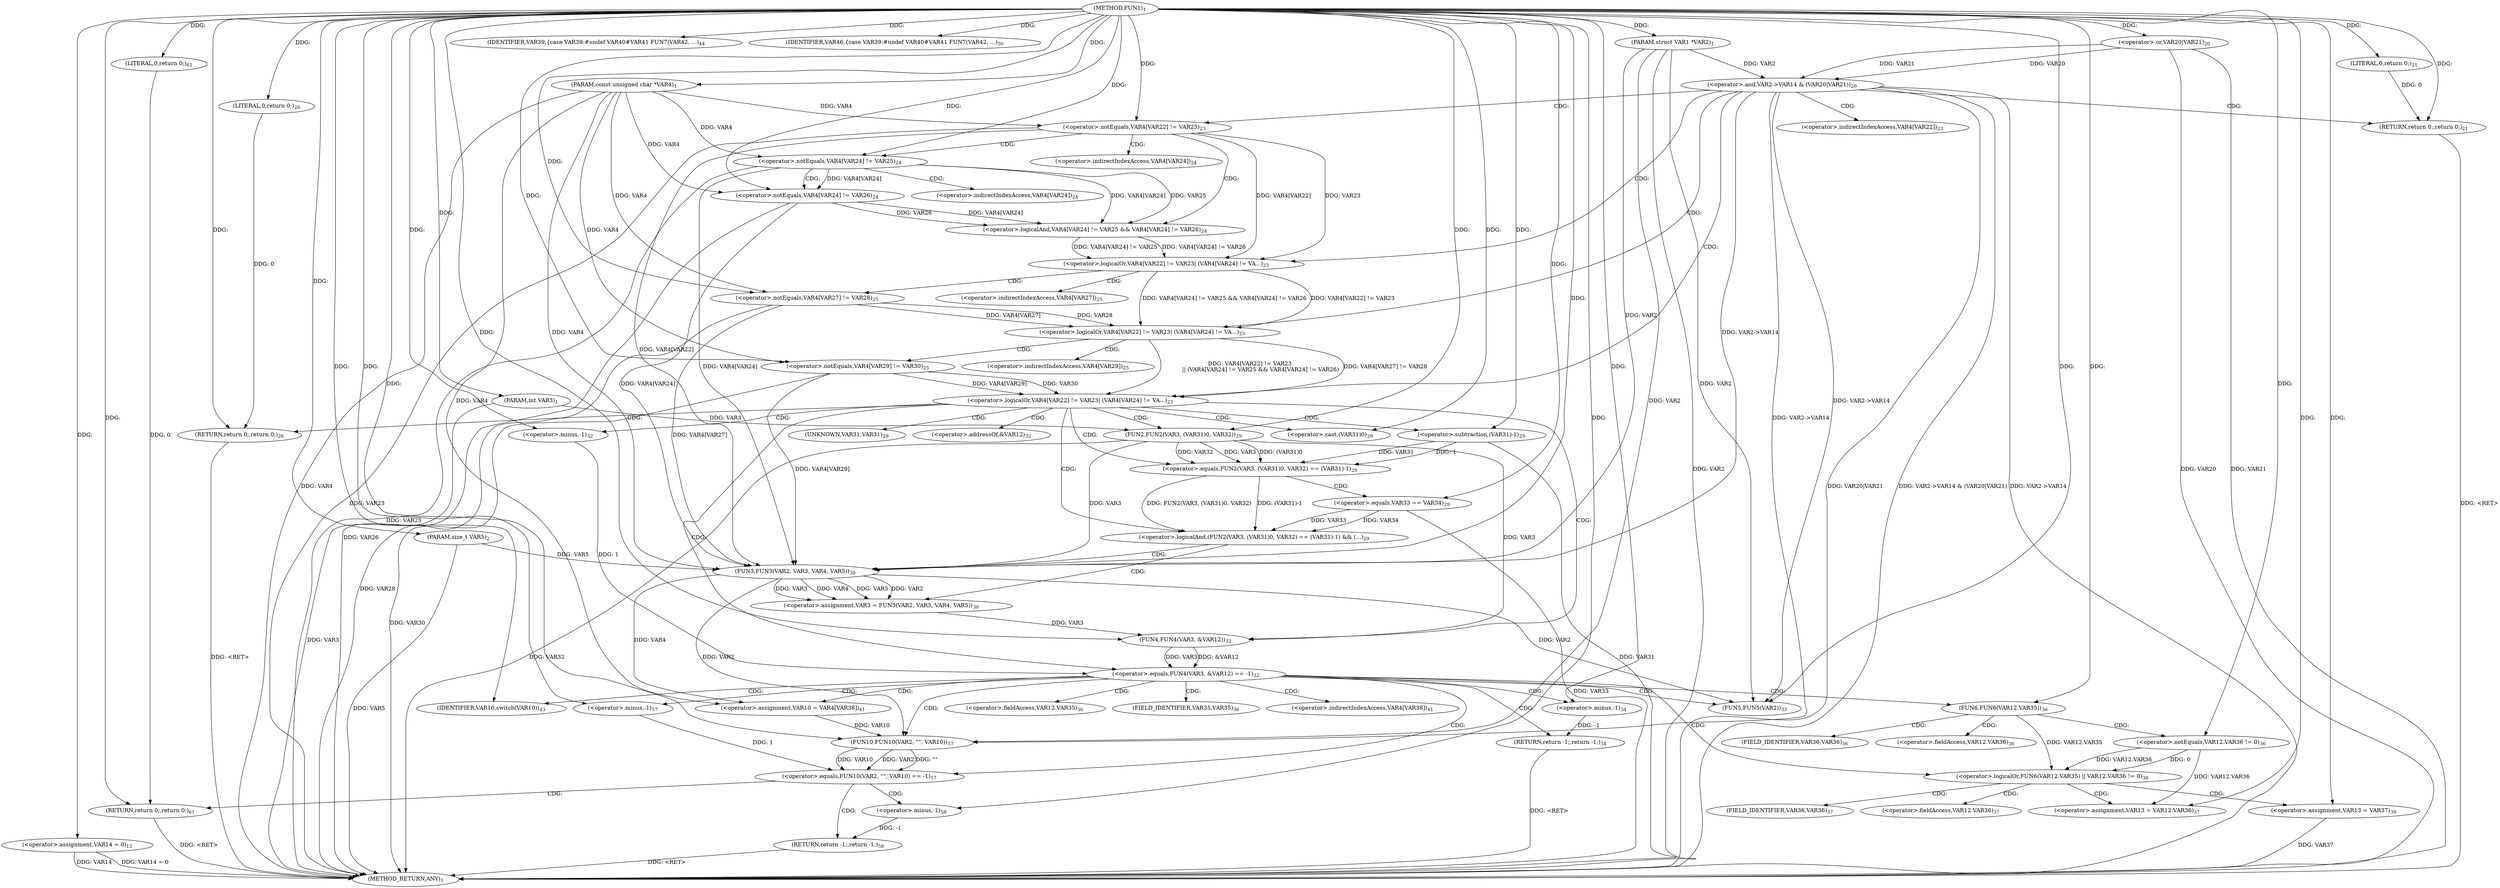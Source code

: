 digraph "FUN1" {  
"8" [label = <(METHOD,FUN1)<SUB>1</SUB>> ]
"159" [label = <(METHOD_RETURN,ANY)<SUB>1</SUB>> ]
"9" [label = <(PARAM,struct VAR1 *VAR2)<SUB>1</SUB>> ]
"10" [label = <(PARAM,int VAR3)<SUB>1</SUB>> ]
"11" [label = <(PARAM,const unsigned char *VAR4)<SUB>1</SUB>> ]
"12" [label = <(PARAM,size_t VAR5)<SUB>2</SUB>> ]
"20" [label = <(&lt;operator&gt;.assignment,VAR14 = 0)<SUB>12</SUB>> ]
"131" [label = <(&lt;operator&gt;.assignment,VAR10 = VAR4[VAR38])<SUB>41</SUB>> ]
"157" [label = <(RETURN,return 0;,return 0;)<SUB>61</SUB>> ]
"29" [label = <(&lt;operator&gt;.and,VAR2-&gt;VAR14 &amp; (VAR20|VAR21))<SUB>20</SUB>> ]
"40" [label = <(&lt;operator&gt;.logicalOr,VAR4[VAR22] != VAR23
| (VAR4[VAR24] != VA...)<SUB>23</SUB>> ]
"73" [label = <(&lt;operator&gt;.logicalAnd,(FUN2(VAR3, (VAR31)0, VAR32) == (VAR31)-1) &amp;&amp; (...)<SUB>29</SUB>> ]
"96" [label = <(&lt;operator&gt;.equals,FUN4(VAR3, &amp;VAR12) == -1)<SUB>32</SUB>> ]
"110" [label = <(&lt;operator&gt;.logicalOr,FUN6(VAR12.VAR35) || VAR12.VAR36 != 0)<SUB>36</SUB>> ]
"137" [label = <(IDENTIFIER,VAR10,switch(VAR10))<SUB>43</SUB>> ]
"158" [label = <(LITERAL,0,return 0;)<SUB>61</SUB>> ]
"37" [label = <(RETURN,return 0;,return 0;)<SUB>21</SUB>> ]
"70" [label = <(RETURN,return 0;,return 0;)<SUB>26</SUB>> ]
"88" [label = <(&lt;operator&gt;.assignment,VAR3 = FUN3(VAR2, VAR3, VAR4, VAR5))<SUB>30</SUB>> ]
"104" [label = <(FUN5,FUN5(VAR2))<SUB>33</SUB>> ]
"106" [label = <(RETURN,return -1;,return -1;)<SUB>34</SUB>> ]
"121" [label = <(&lt;operator&gt;.assignment,VAR13 = VAR12.VAR36)<SUB>37</SUB>> ]
"140" [label = <(IDENTIFIER,VAR39,{
	case VAR39:
#undef VAR40
#VAR41 FUN7(VAR42, ...)<SUB>44</SUB>> ]
"142" [label = <(IDENTIFIER,VAR46,{
	case VAR39:
#undef VAR40
#VAR41 FUN7(VAR42, ...)<SUB>50</SUB>> ]
"33" [label = <(&lt;operator&gt;.or,VAR20|VAR21)<SUB>20</SUB>> ]
"38" [label = <(LITERAL,0,return 0;)<SUB>21</SUB>> ]
"41" [label = <(&lt;operator&gt;.logicalOr,VAR4[VAR22] != VAR23
| (VAR4[VAR24] != VA...)<SUB>23</SUB>> ]
"64" [label = <(&lt;operator&gt;.notEquals,VAR4[VAR29] != VAR30)<SUB>25</SUB>> ]
"71" [label = <(LITERAL,0,return 0;)<SUB>26</SUB>> ]
"74" [label = <(&lt;operator&gt;.equals,FUN2(VAR3, (VAR31)0, VAR32) == (VAR31)-1)<SUB>29</SUB>> ]
"84" [label = <(&lt;operator&gt;.equals,VAR33 == VAR34)<SUB>29</SUB>> ]
"97" [label = <(FUN4,FUN4(VAR3, &amp;VAR12))<SUB>32</SUB>> ]
"101" [label = <(&lt;operator&gt;.minus,-1)<SUB>32</SUB>> ]
"107" [label = <(&lt;operator&gt;.minus,-1)<SUB>34</SUB>> ]
"111" [label = <(FUN6,FUN6(VAR12.VAR35))<SUB>36</SUB>> ]
"115" [label = <(&lt;operator&gt;.notEquals,VAR12.VAR36 != 0)<SUB>36</SUB>> ]
"128" [label = <(&lt;operator&gt;.assignment,VAR13 = VAR37)<SUB>39</SUB>> ]
"145" [label = <(&lt;operator&gt;.equals,FUN10(VAR2, &quot;&quot;, VAR10) == -1)<SUB>57</SUB>> ]
"42" [label = <(&lt;operator&gt;.logicalOr,VAR4[VAR22] != VAR23
| (VAR4[VAR24] != VA...)<SUB>23</SUB>> ]
"59" [label = <(&lt;operator&gt;.notEquals,VAR4[VAR27] != VAR28)<SUB>25</SUB>> ]
"75" [label = <(FUN2,FUN2(VAR3, (VAR31)0, VAR32))<SUB>29</SUB>> ]
"81" [label = <(&lt;operator&gt;.subtraction,(VAR31)-1)<SUB>29</SUB>> ]
"90" [label = <(FUN3,FUN3(VAR2, VAR3, VAR4, VAR5))<SUB>30</SUB>> ]
"153" [label = <(RETURN,return -1;,return -1;)<SUB>58</SUB>> ]
"43" [label = <(&lt;operator&gt;.notEquals,VAR4[VAR22] != VAR23)<SUB>23</SUB>> ]
"48" [label = <(&lt;operator&gt;.logicalAnd,VAR4[VAR24] != VAR25 &amp;&amp; VAR4[VAR24] != VAR26)<SUB>24</SUB>> ]
"77" [label = <(&lt;operator&gt;.cast,(VAR31)0)<SUB>29</SUB>> ]
"146" [label = <(FUN10,FUN10(VAR2, &quot;&quot;, VAR10))<SUB>57</SUB>> ]
"150" [label = <(&lt;operator&gt;.minus,-1)<SUB>57</SUB>> ]
"154" [label = <(&lt;operator&gt;.minus,-1)<SUB>58</SUB>> ]
"49" [label = <(&lt;operator&gt;.notEquals,VAR4[VAR24] != VAR25)<SUB>24</SUB>> ]
"54" [label = <(&lt;operator&gt;.notEquals,VAR4[VAR24] != VAR26)<SUB>24</SUB>> ]
"133" [label = <(&lt;operator&gt;.indirectIndexAccess,VAR4[VAR38])<SUB>41</SUB>> ]
"65" [label = <(&lt;operator&gt;.indirectIndexAccess,VAR4[VAR29])<SUB>25</SUB>> ]
"99" [label = <(&lt;operator&gt;.addressOf,&amp;VAR12)<SUB>32</SUB>> ]
"112" [label = <(&lt;operator&gt;.fieldAccess,VAR12.VAR35)<SUB>36</SUB>> ]
"116" [label = <(&lt;operator&gt;.fieldAccess,VAR12.VAR36)<SUB>36</SUB>> ]
"123" [label = <(&lt;operator&gt;.fieldAccess,VAR12.VAR36)<SUB>37</SUB>> ]
"60" [label = <(&lt;operator&gt;.indirectIndexAccess,VAR4[VAR27])<SUB>25</SUB>> ]
"114" [label = <(FIELD_IDENTIFIER,VAR35,VAR35)<SUB>36</SUB>> ]
"118" [label = <(FIELD_IDENTIFIER,VAR36,VAR36)<SUB>36</SUB>> ]
"125" [label = <(FIELD_IDENTIFIER,VAR36,VAR36)<SUB>37</SUB>> ]
"44" [label = <(&lt;operator&gt;.indirectIndexAccess,VAR4[VAR22])<SUB>23</SUB>> ]
"78" [label = <(UNKNOWN,VAR31,VAR31)<SUB>29</SUB>> ]
"50" [label = <(&lt;operator&gt;.indirectIndexAccess,VAR4[VAR24])<SUB>24</SUB>> ]
"55" [label = <(&lt;operator&gt;.indirectIndexAccess,VAR4[VAR24])<SUB>24</SUB>> ]
  "37" -> "159"  [ label = "DDG: &lt;RET&gt;"] 
  "70" -> "159"  [ label = "DDG: &lt;RET&gt;"] 
  "157" -> "159"  [ label = "DDG: &lt;RET&gt;"] 
  "153" -> "159"  [ label = "DDG: &lt;RET&gt;"] 
  "106" -> "159"  [ label = "DDG: &lt;RET&gt;"] 
  "9" -> "159"  [ label = "DDG: VAR2"] 
  "10" -> "159"  [ label = "DDG: VAR3"] 
  "11" -> "159"  [ label = "DDG: VAR4"] 
  "12" -> "159"  [ label = "DDG: VAR5"] 
  "20" -> "159"  [ label = "DDG: VAR14"] 
  "20" -> "159"  [ label = "DDG: VAR14 = 0"] 
  "29" -> "159"  [ label = "DDG: VAR2-&gt;VAR14"] 
  "33" -> "159"  [ label = "DDG: VAR20"] 
  "29" -> "159"  [ label = "DDG: VAR20|VAR21"] 
  "29" -> "159"  [ label = "DDG: VAR2-&gt;VAR14 &amp; (VAR20|VAR21)"] 
  "128" -> "159"  [ label = "DDG: VAR37"] 
  "33" -> "159"  [ label = "DDG: VAR21"] 
  "84" -> "159"  [ label = "DDG: VAR33"] 
  "81" -> "159"  [ label = "DDG: VAR31"] 
  "49" -> "159"  [ label = "DDG: VAR25"] 
  "59" -> "159"  [ label = "DDG: VAR28"] 
  "75" -> "159"  [ label = "DDG: VAR32"] 
  "54" -> "159"  [ label = "DDG: VAR26"] 
  "64" -> "159"  [ label = "DDG: VAR30"] 
  "43" -> "159"  [ label = "DDG: VAR23"] 
  "8" -> "9"  [ label = "DDG: "] 
  "8" -> "10"  [ label = "DDG: "] 
  "8" -> "11"  [ label = "DDG: "] 
  "8" -> "12"  [ label = "DDG: "] 
  "8" -> "20"  [ label = "DDG: "] 
  "11" -> "131"  [ label = "DDG: VAR4"] 
  "90" -> "131"  [ label = "DDG: VAR4"] 
  "158" -> "157"  [ label = "DDG: 0"] 
  "8" -> "157"  [ label = "DDG: "] 
  "8" -> "137"  [ label = "DDG: "] 
  "8" -> "158"  [ label = "DDG: "] 
  "9" -> "29"  [ label = "DDG: VAR2"] 
  "33" -> "29"  [ label = "DDG: VAR20"] 
  "33" -> "29"  [ label = "DDG: VAR21"] 
  "38" -> "37"  [ label = "DDG: 0"] 
  "8" -> "37"  [ label = "DDG: "] 
  "41" -> "40"  [ label = "DDG: VAR4[VAR22] != VAR23
	    || (VAR4[VAR24] != VAR25 &amp;&amp; VAR4[VAR24] != VAR26)"] 
  "41" -> "40"  [ label = "DDG: VAR4[VAR27] != VAR28"] 
  "64" -> "40"  [ label = "DDG: VAR4[VAR29]"] 
  "64" -> "40"  [ label = "DDG: VAR30"] 
  "71" -> "70"  [ label = "DDG: 0"] 
  "8" -> "70"  [ label = "DDG: "] 
  "74" -> "73"  [ label = "DDG: FUN2(VAR3, (VAR31)0, VAR32)"] 
  "74" -> "73"  [ label = "DDG: (VAR31)-1"] 
  "84" -> "73"  [ label = "DDG: VAR33"] 
  "84" -> "73"  [ label = "DDG: VAR34"] 
  "90" -> "88"  [ label = "DDG: VAR2"] 
  "90" -> "88"  [ label = "DDG: VAR3"] 
  "90" -> "88"  [ label = "DDG: VAR4"] 
  "90" -> "88"  [ label = "DDG: VAR5"] 
  "97" -> "96"  [ label = "DDG: VAR3"] 
  "97" -> "96"  [ label = "DDG: &amp;VAR12"] 
  "101" -> "96"  [ label = "DDG: 1"] 
  "107" -> "106"  [ label = "DDG: -1"] 
  "111" -> "110"  [ label = "DDG: VAR12.VAR35"] 
  "115" -> "110"  [ label = "DDG: VAR12.VAR36"] 
  "115" -> "110"  [ label = "DDG: 0"] 
  "115" -> "121"  [ label = "DDG: VAR12.VAR36"] 
  "8" -> "121"  [ label = "DDG: "] 
  "8" -> "140"  [ label = "DDG: "] 
  "8" -> "142"  [ label = "DDG: "] 
  "8" -> "33"  [ label = "DDG: "] 
  "8" -> "38"  [ label = "DDG: "] 
  "42" -> "41"  [ label = "DDG: VAR4[VAR22] != VAR23"] 
  "42" -> "41"  [ label = "DDG: VAR4[VAR24] != VAR25 &amp;&amp; VAR4[VAR24] != VAR26"] 
  "59" -> "41"  [ label = "DDG: VAR4[VAR27]"] 
  "59" -> "41"  [ label = "DDG: VAR28"] 
  "11" -> "64"  [ label = "DDG: VAR4"] 
  "8" -> "64"  [ label = "DDG: "] 
  "8" -> "71"  [ label = "DDG: "] 
  "75" -> "74"  [ label = "DDG: VAR3"] 
  "75" -> "74"  [ label = "DDG: (VAR31)0"] 
  "75" -> "74"  [ label = "DDG: VAR32"] 
  "81" -> "74"  [ label = "DDG: VAR31"] 
  "81" -> "74"  [ label = "DDG: 1"] 
  "8" -> "84"  [ label = "DDG: "] 
  "75" -> "97"  [ label = "DDG: VAR3"] 
  "88" -> "97"  [ label = "DDG: VAR3"] 
  "8" -> "97"  [ label = "DDG: "] 
  "8" -> "101"  [ label = "DDG: "] 
  "9" -> "104"  [ label = "DDG: VAR2"] 
  "29" -> "104"  [ label = "DDG: VAR2-&gt;VAR14"] 
  "90" -> "104"  [ label = "DDG: VAR2"] 
  "8" -> "104"  [ label = "DDG: "] 
  "8" -> "111"  [ label = "DDG: "] 
  "8" -> "115"  [ label = "DDG: "] 
  "8" -> "128"  [ label = "DDG: "] 
  "43" -> "42"  [ label = "DDG: VAR4[VAR22]"] 
  "43" -> "42"  [ label = "DDG: VAR23"] 
  "48" -> "42"  [ label = "DDG: VAR4[VAR24] != VAR25"] 
  "48" -> "42"  [ label = "DDG: VAR4[VAR24] != VAR26"] 
  "11" -> "59"  [ label = "DDG: VAR4"] 
  "8" -> "59"  [ label = "DDG: "] 
  "10" -> "75"  [ label = "DDG: VAR3"] 
  "8" -> "75"  [ label = "DDG: "] 
  "8" -> "81"  [ label = "DDG: "] 
  "9" -> "90"  [ label = "DDG: VAR2"] 
  "29" -> "90"  [ label = "DDG: VAR2-&gt;VAR14"] 
  "8" -> "90"  [ label = "DDG: "] 
  "75" -> "90"  [ label = "DDG: VAR3"] 
  "11" -> "90"  [ label = "DDG: VAR4"] 
  "43" -> "90"  [ label = "DDG: VAR4[VAR22]"] 
  "49" -> "90"  [ label = "DDG: VAR4[VAR24]"] 
  "54" -> "90"  [ label = "DDG: VAR4[VAR24]"] 
  "59" -> "90"  [ label = "DDG: VAR4[VAR27]"] 
  "64" -> "90"  [ label = "DDG: VAR4[VAR29]"] 
  "12" -> "90"  [ label = "DDG: VAR5"] 
  "8" -> "107"  [ label = "DDG: "] 
  "146" -> "145"  [ label = "DDG: VAR2"] 
  "146" -> "145"  [ label = "DDG: &quot;&quot;"] 
  "146" -> "145"  [ label = "DDG: VAR10"] 
  "150" -> "145"  [ label = "DDG: 1"] 
  "154" -> "153"  [ label = "DDG: -1"] 
  "11" -> "43"  [ label = "DDG: VAR4"] 
  "8" -> "43"  [ label = "DDG: "] 
  "49" -> "48"  [ label = "DDG: VAR4[VAR24]"] 
  "49" -> "48"  [ label = "DDG: VAR25"] 
  "54" -> "48"  [ label = "DDG: VAR4[VAR24]"] 
  "54" -> "48"  [ label = "DDG: VAR26"] 
  "8" -> "77"  [ label = "DDG: "] 
  "9" -> "146"  [ label = "DDG: VAR2"] 
  "29" -> "146"  [ label = "DDG: VAR2-&gt;VAR14"] 
  "90" -> "146"  [ label = "DDG: VAR2"] 
  "8" -> "146"  [ label = "DDG: "] 
  "131" -> "146"  [ label = "DDG: VAR10"] 
  "8" -> "150"  [ label = "DDG: "] 
  "11" -> "49"  [ label = "DDG: VAR4"] 
  "8" -> "49"  [ label = "DDG: "] 
  "11" -> "54"  [ label = "DDG: VAR4"] 
  "49" -> "54"  [ label = "DDG: VAR4[VAR24]"] 
  "8" -> "54"  [ label = "DDG: "] 
  "8" -> "154"  [ label = "DDG: "] 
  "29" -> "42"  [ label = "CDG: "] 
  "29" -> "37"  [ label = "CDG: "] 
  "29" -> "40"  [ label = "CDG: "] 
  "29" -> "44"  [ label = "CDG: "] 
  "29" -> "43"  [ label = "CDG: "] 
  "29" -> "41"  [ label = "CDG: "] 
  "40" -> "73"  [ label = "CDG: "] 
  "40" -> "96"  [ label = "CDG: "] 
  "40" -> "77"  [ label = "CDG: "] 
  "40" -> "75"  [ label = "CDG: "] 
  "40" -> "81"  [ label = "CDG: "] 
  "40" -> "74"  [ label = "CDG: "] 
  "40" -> "97"  [ label = "CDG: "] 
  "40" -> "101"  [ label = "CDG: "] 
  "40" -> "70"  [ label = "CDG: "] 
  "40" -> "99"  [ label = "CDG: "] 
  "40" -> "78"  [ label = "CDG: "] 
  "73" -> "90"  [ label = "CDG: "] 
  "73" -> "88"  [ label = "CDG: "] 
  "96" -> "107"  [ label = "CDG: "] 
  "96" -> "145"  [ label = "CDG: "] 
  "96" -> "146"  [ label = "CDG: "] 
  "96" -> "114"  [ label = "CDG: "] 
  "96" -> "131"  [ label = "CDG: "] 
  "96" -> "150"  [ label = "CDG: "] 
  "96" -> "104"  [ label = "CDG: "] 
  "96" -> "112"  [ label = "CDG: "] 
  "96" -> "137"  [ label = "CDG: "] 
  "96" -> "111"  [ label = "CDG: "] 
  "96" -> "106"  [ label = "CDG: "] 
  "96" -> "110"  [ label = "CDG: "] 
  "96" -> "133"  [ label = "CDG: "] 
  "110" -> "128"  [ label = "CDG: "] 
  "110" -> "121"  [ label = "CDG: "] 
  "110" -> "123"  [ label = "CDG: "] 
  "110" -> "125"  [ label = "CDG: "] 
  "41" -> "64"  [ label = "CDG: "] 
  "41" -> "65"  [ label = "CDG: "] 
  "74" -> "84"  [ label = "CDG: "] 
  "111" -> "115"  [ label = "CDG: "] 
  "111" -> "118"  [ label = "CDG: "] 
  "111" -> "116"  [ label = "CDG: "] 
  "42" -> "60"  [ label = "CDG: "] 
  "42" -> "59"  [ label = "CDG: "] 
  "145" -> "154"  [ label = "CDG: "] 
  "145" -> "153"  [ label = "CDG: "] 
  "145" -> "157"  [ label = "CDG: "] 
  "43" -> "50"  [ label = "CDG: "] 
  "43" -> "48"  [ label = "CDG: "] 
  "43" -> "49"  [ label = "CDG: "] 
  "49" -> "54"  [ label = "CDG: "] 
  "49" -> "55"  [ label = "CDG: "] 
}
